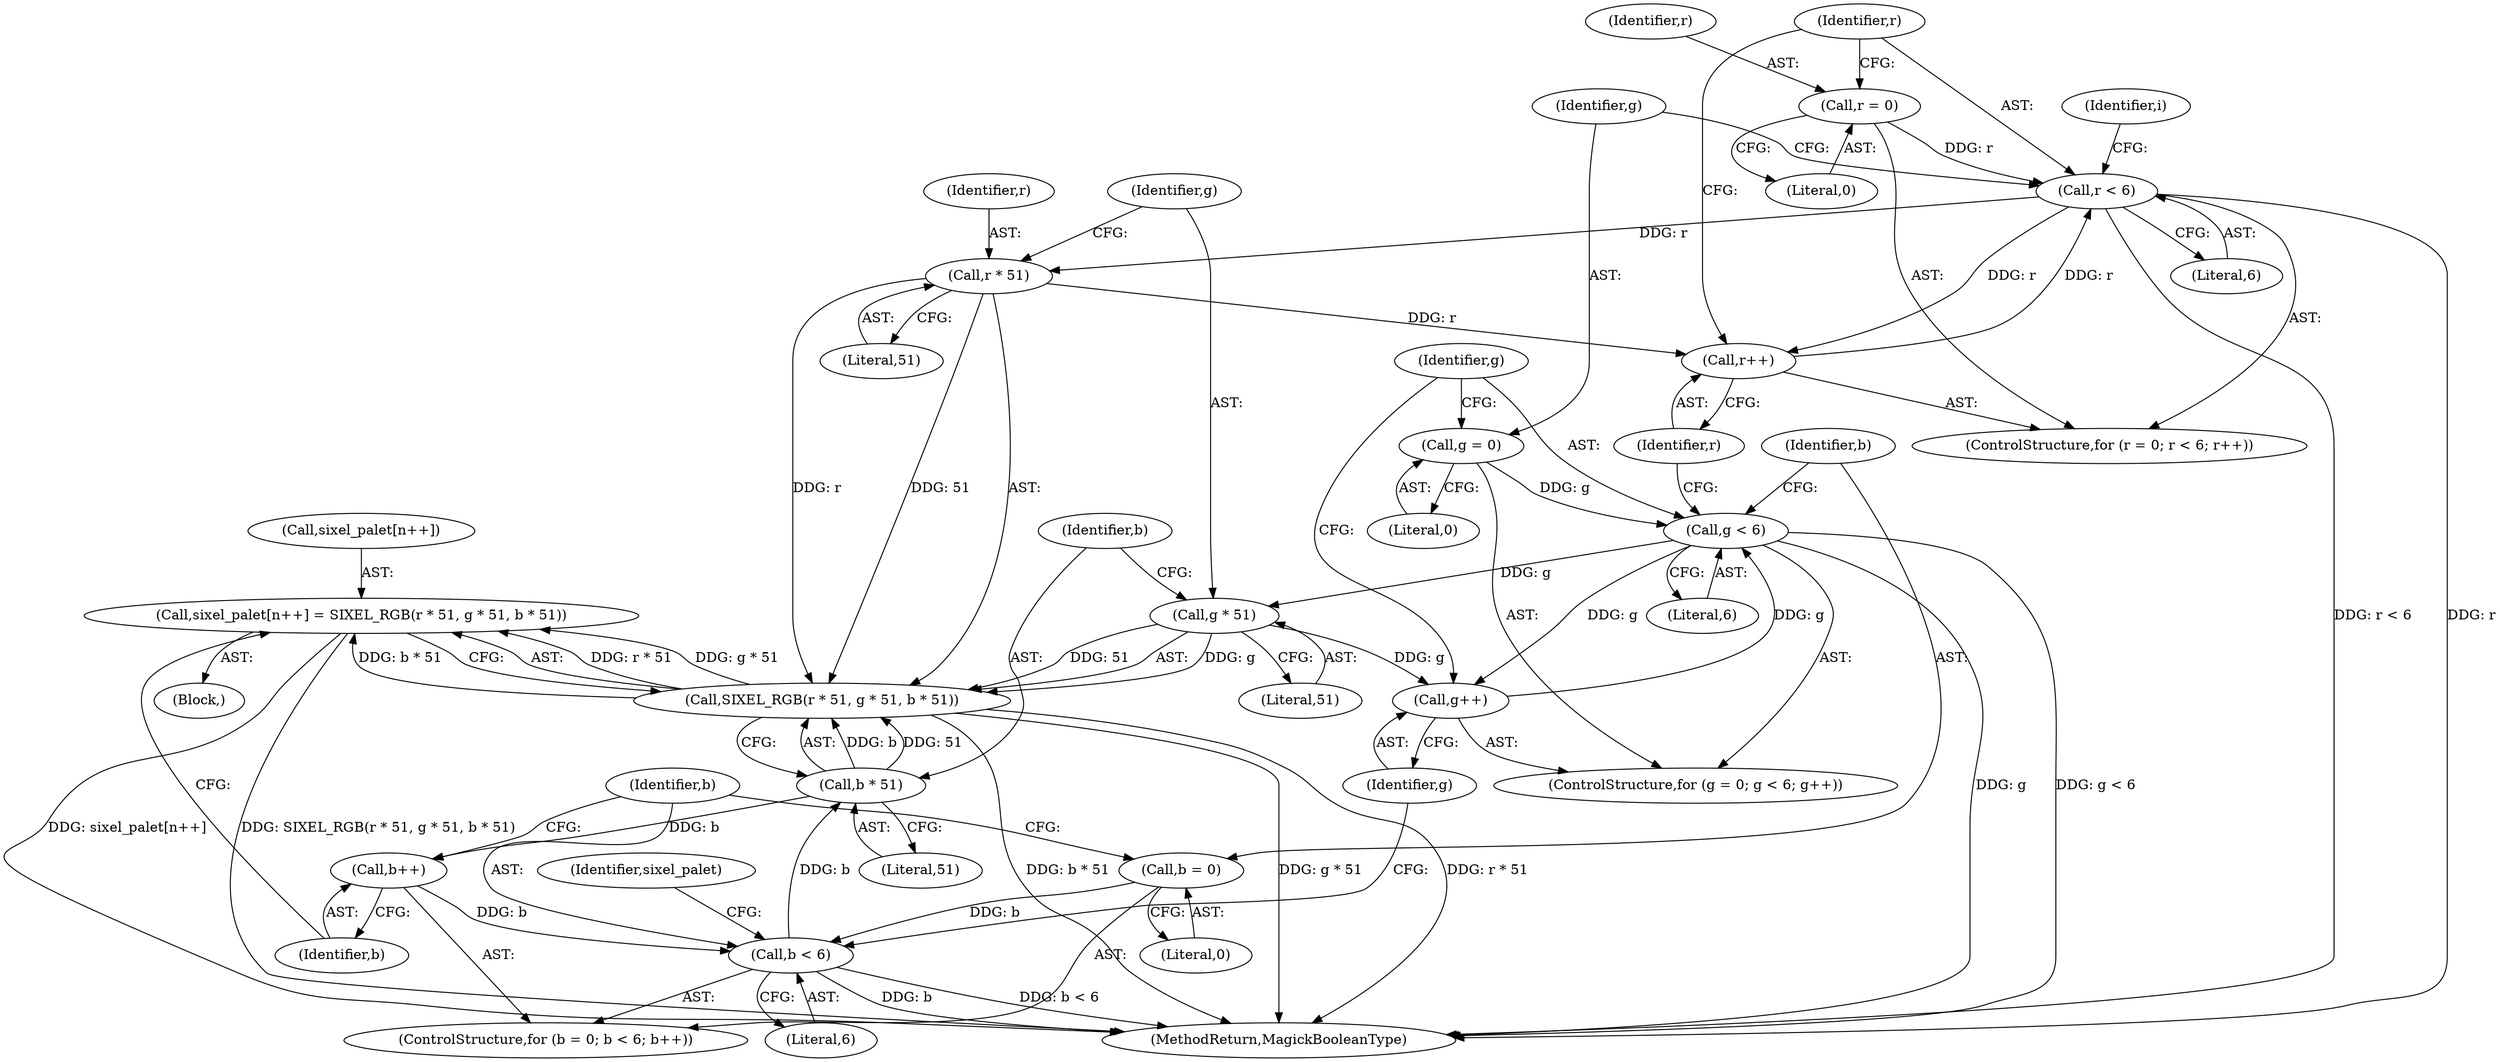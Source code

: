 digraph "0_ImageMagick_10b3823a7619ed22d42764733eb052c4159bc8c1_2@array" {
"1000260" [label="(Call,sixel_palet[n++] = SIXEL_RGB(r * 51, g * 51, b * 51))"];
"1000265" [label="(Call,SIXEL_RGB(r * 51, g * 51, b * 51))"];
"1000266" [label="(Call,r * 51)"];
"1000234" [label="(Call,r < 6)"];
"1000237" [label="(Call,r++)"];
"1000231" [label="(Call,r = 0)"];
"1000269" [label="(Call,g * 51)"];
"1000244" [label="(Call,g < 6)"];
"1000247" [label="(Call,g++)"];
"1000241" [label="(Call,g = 0)"];
"1000272" [label="(Call,b * 51)"];
"1000254" [label="(Call,b < 6)"];
"1000251" [label="(Call,b = 0)"];
"1000257" [label="(Call,b++)"];
"1000234" [label="(Call,r < 6)"];
"1000238" [label="(Identifier,r)"];
"1000261" [label="(Call,sixel_palet[n++])"];
"1000265" [label="(Call,SIXEL_RGB(r * 51, g * 51, b * 51))"];
"1000252" [label="(Identifier,b)"];
"1000250" [label="(ControlStructure,for (b = 0; b < 6; b++))"];
"1000258" [label="(Identifier,b)"];
"1000253" [label="(Literal,0)"];
"1000273" [label="(Identifier,b)"];
"1000268" [label="(Literal,51)"];
"1000277" [label="(Identifier,i)"];
"1000233" [label="(Literal,0)"];
"1000254" [label="(Call,b < 6)"];
"1000241" [label="(Call,g = 0)"];
"1000232" [label="(Identifier,r)"];
"1000269" [label="(Call,g * 51)"];
"1000231" [label="(Call,r = 0)"];
"1000243" [label="(Literal,0)"];
"1000266" [label="(Call,r * 51)"];
"1000270" [label="(Identifier,g)"];
"1000242" [label="(Identifier,g)"];
"1000272" [label="(Call,b * 51)"];
"1000257" [label="(Call,b++)"];
"1000262" [label="(Identifier,sixel_palet)"];
"1001438" [label="(MethodReturn,MagickBooleanType)"];
"1000255" [label="(Identifier,b)"];
"1000245" [label="(Identifier,g)"];
"1000260" [label="(Call,sixel_palet[n++] = SIXEL_RGB(r * 51, g * 51, b * 51))"];
"1000247" [label="(Call,g++)"];
"1000267" [label="(Identifier,r)"];
"1000256" [label="(Literal,6)"];
"1000271" [label="(Literal,51)"];
"1000259" [label="(Block,)"];
"1000237" [label="(Call,r++)"];
"1000246" [label="(Literal,6)"];
"1000230" [label="(ControlStructure,for (r = 0; r < 6; r++))"];
"1000240" [label="(ControlStructure,for (g = 0; g < 6; g++))"];
"1000236" [label="(Literal,6)"];
"1000244" [label="(Call,g < 6)"];
"1000235" [label="(Identifier,r)"];
"1000251" [label="(Call,b = 0)"];
"1000274" [label="(Literal,51)"];
"1000248" [label="(Identifier,g)"];
"1000260" -> "1000259"  [label="AST: "];
"1000260" -> "1000265"  [label="CFG: "];
"1000261" -> "1000260"  [label="AST: "];
"1000265" -> "1000260"  [label="AST: "];
"1000258" -> "1000260"  [label="CFG: "];
"1000260" -> "1001438"  [label="DDG: SIXEL_RGB(r * 51, g * 51, b * 51)"];
"1000260" -> "1001438"  [label="DDG: sixel_palet[n++]"];
"1000265" -> "1000260"  [label="DDG: r * 51"];
"1000265" -> "1000260"  [label="DDG: g * 51"];
"1000265" -> "1000260"  [label="DDG: b * 51"];
"1000265" -> "1000272"  [label="CFG: "];
"1000266" -> "1000265"  [label="AST: "];
"1000269" -> "1000265"  [label="AST: "];
"1000272" -> "1000265"  [label="AST: "];
"1000265" -> "1001438"  [label="DDG: g * 51"];
"1000265" -> "1001438"  [label="DDG: r * 51"];
"1000265" -> "1001438"  [label="DDG: b * 51"];
"1000266" -> "1000265"  [label="DDG: r"];
"1000266" -> "1000265"  [label="DDG: 51"];
"1000269" -> "1000265"  [label="DDG: g"];
"1000269" -> "1000265"  [label="DDG: 51"];
"1000272" -> "1000265"  [label="DDG: b"];
"1000272" -> "1000265"  [label="DDG: 51"];
"1000266" -> "1000268"  [label="CFG: "];
"1000267" -> "1000266"  [label="AST: "];
"1000268" -> "1000266"  [label="AST: "];
"1000270" -> "1000266"  [label="CFG: "];
"1000266" -> "1000237"  [label="DDG: r"];
"1000234" -> "1000266"  [label="DDG: r"];
"1000234" -> "1000230"  [label="AST: "];
"1000234" -> "1000236"  [label="CFG: "];
"1000235" -> "1000234"  [label="AST: "];
"1000236" -> "1000234"  [label="AST: "];
"1000242" -> "1000234"  [label="CFG: "];
"1000277" -> "1000234"  [label="CFG: "];
"1000234" -> "1001438"  [label="DDG: r"];
"1000234" -> "1001438"  [label="DDG: r < 6"];
"1000237" -> "1000234"  [label="DDG: r"];
"1000231" -> "1000234"  [label="DDG: r"];
"1000234" -> "1000237"  [label="DDG: r"];
"1000237" -> "1000230"  [label="AST: "];
"1000237" -> "1000238"  [label="CFG: "];
"1000238" -> "1000237"  [label="AST: "];
"1000235" -> "1000237"  [label="CFG: "];
"1000231" -> "1000230"  [label="AST: "];
"1000231" -> "1000233"  [label="CFG: "];
"1000232" -> "1000231"  [label="AST: "];
"1000233" -> "1000231"  [label="AST: "];
"1000235" -> "1000231"  [label="CFG: "];
"1000269" -> "1000271"  [label="CFG: "];
"1000270" -> "1000269"  [label="AST: "];
"1000271" -> "1000269"  [label="AST: "];
"1000273" -> "1000269"  [label="CFG: "];
"1000269" -> "1000247"  [label="DDG: g"];
"1000244" -> "1000269"  [label="DDG: g"];
"1000244" -> "1000240"  [label="AST: "];
"1000244" -> "1000246"  [label="CFG: "];
"1000245" -> "1000244"  [label="AST: "];
"1000246" -> "1000244"  [label="AST: "];
"1000252" -> "1000244"  [label="CFG: "];
"1000238" -> "1000244"  [label="CFG: "];
"1000244" -> "1001438"  [label="DDG: g < 6"];
"1000244" -> "1001438"  [label="DDG: g"];
"1000247" -> "1000244"  [label="DDG: g"];
"1000241" -> "1000244"  [label="DDG: g"];
"1000244" -> "1000247"  [label="DDG: g"];
"1000247" -> "1000240"  [label="AST: "];
"1000247" -> "1000248"  [label="CFG: "];
"1000248" -> "1000247"  [label="AST: "];
"1000245" -> "1000247"  [label="CFG: "];
"1000241" -> "1000240"  [label="AST: "];
"1000241" -> "1000243"  [label="CFG: "];
"1000242" -> "1000241"  [label="AST: "];
"1000243" -> "1000241"  [label="AST: "];
"1000245" -> "1000241"  [label="CFG: "];
"1000272" -> "1000274"  [label="CFG: "];
"1000273" -> "1000272"  [label="AST: "];
"1000274" -> "1000272"  [label="AST: "];
"1000272" -> "1000257"  [label="DDG: b"];
"1000254" -> "1000272"  [label="DDG: b"];
"1000254" -> "1000250"  [label="AST: "];
"1000254" -> "1000256"  [label="CFG: "];
"1000255" -> "1000254"  [label="AST: "];
"1000256" -> "1000254"  [label="AST: "];
"1000262" -> "1000254"  [label="CFG: "];
"1000248" -> "1000254"  [label="CFG: "];
"1000254" -> "1001438"  [label="DDG: b"];
"1000254" -> "1001438"  [label="DDG: b < 6"];
"1000251" -> "1000254"  [label="DDG: b"];
"1000257" -> "1000254"  [label="DDG: b"];
"1000251" -> "1000250"  [label="AST: "];
"1000251" -> "1000253"  [label="CFG: "];
"1000252" -> "1000251"  [label="AST: "];
"1000253" -> "1000251"  [label="AST: "];
"1000255" -> "1000251"  [label="CFG: "];
"1000257" -> "1000250"  [label="AST: "];
"1000257" -> "1000258"  [label="CFG: "];
"1000258" -> "1000257"  [label="AST: "];
"1000255" -> "1000257"  [label="CFG: "];
}
